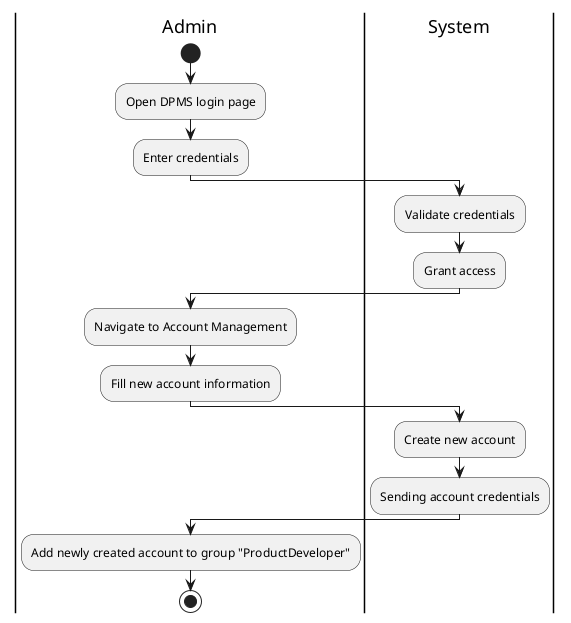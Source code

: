 @startuml
|Admin|
start
:Open DPMS login page;
:Enter credentials;
|System|
:Validate credentials;
:Grant access;
|Admin|
:Navigate to Account Management;
:Fill new account information;
|System|
:Create new account;
:Sending account credentials;
|Admin|
:Add newly created account to group "ProductDeveloper";
stop
@enduml